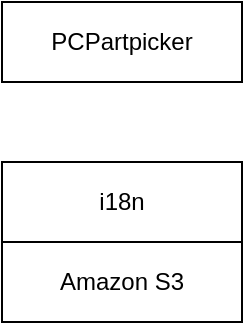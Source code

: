 <mxfile version="17.5.0" type="github" pages="2">
  <diagram id="iVlfPvvHxNKThmz7TXxH" name="Architecture">
    <mxGraphModel dx="1454" dy="941" grid="1" gridSize="10" guides="1" tooltips="1" connect="1" arrows="1" fold="1" page="1" pageScale="1" pageWidth="827" pageHeight="1169" math="0" shadow="0">
      <root>
        <mxCell id="0" />
        <mxCell id="1" parent="0" />
        <mxCell id="pDqY7yo2lOEHYChbhnL6-1" value="PCPartpicker" style="rounded=0;whiteSpace=wrap;html=1;" vertex="1" parent="1">
          <mxGeometry x="40" y="40" width="120" height="40" as="geometry" />
        </mxCell>
        <mxCell id="pDqY7yo2lOEHYChbhnL6-3" value="i18n" style="rounded=0;whiteSpace=wrap;html=1;" vertex="1" parent="1">
          <mxGeometry x="40" y="120" width="120" height="40" as="geometry" />
        </mxCell>
        <mxCell id="pDqY7yo2lOEHYChbhnL6-4" value="Amazon S3" style="rounded=0;whiteSpace=wrap;html=1;" vertex="1" parent="1">
          <mxGeometry x="40" y="160" width="120" height="40" as="geometry" />
        </mxCell>
      </root>
    </mxGraphModel>
  </diagram>
  <diagram id="Z0cPiNkywJ2mG5bEThov" name="Page-2">
    <mxGraphModel dx="970" dy="628" grid="1" gridSize="10" guides="1" tooltips="1" connect="1" arrows="1" fold="1" page="1" pageScale="1" pageWidth="827" pageHeight="1169" math="0" shadow="0">
      <root>
        <mxCell id="0" />
        <mxCell id="1" parent="0" />
        <mxCell id="EACMhCoJLj1TRe9SRJAE-1" value="USER" style="rounded=0;whiteSpace=wrap;html=1;" vertex="1" parent="1">
          <mxGeometry x="40" y="40" width="120" height="40" as="geometry" />
        </mxCell>
      </root>
    </mxGraphModel>
  </diagram>
</mxfile>
